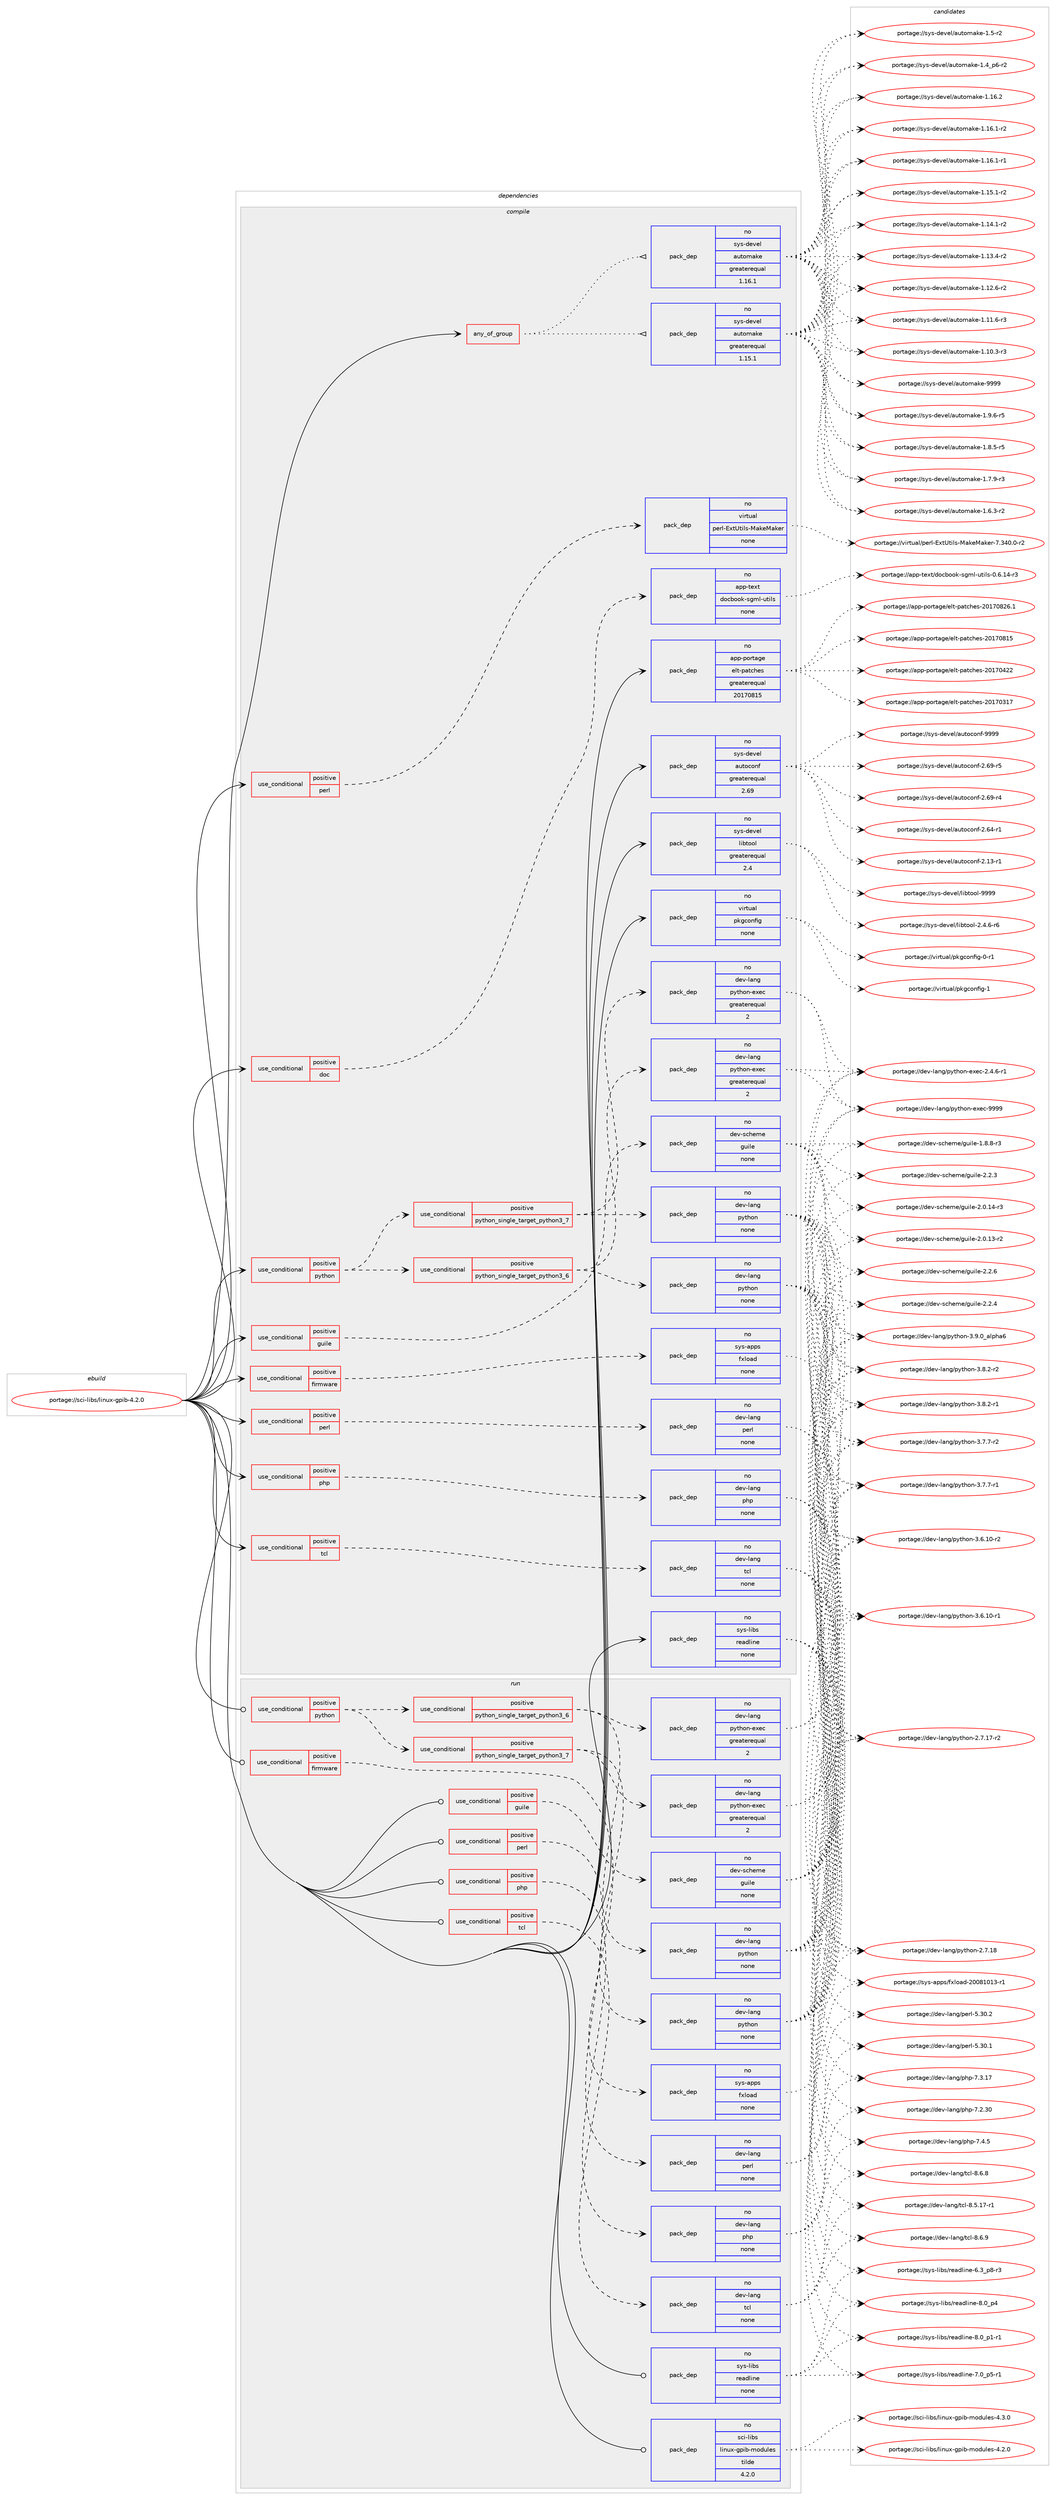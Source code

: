 digraph prolog {

# *************
# Graph options
# *************

newrank=true;
concentrate=true;
compound=true;
graph [rankdir=LR,fontname=Helvetica,fontsize=10,ranksep=1.5];#, ranksep=2.5, nodesep=0.2];
edge  [arrowhead=vee];
node  [fontname=Helvetica,fontsize=10];

# **********
# The ebuild
# **********

subgraph cluster_leftcol {
color=gray;
rank=same;
label=<<i>ebuild</i>>;
id [label="portage://sci-libs/linux-gpib-4.2.0", color=red, width=4, href="../sci-libs/linux-gpib-4.2.0.svg"];
}

# ****************
# The dependencies
# ****************

subgraph cluster_midcol {
color=gray;
label=<<i>dependencies</i>>;
subgraph cluster_compile {
fillcolor="#eeeeee";
style=filled;
label=<<i>compile</i>>;
subgraph any126 {
dependency10524 [label=<<TABLE BORDER="0" CELLBORDER="1" CELLSPACING="0" CELLPADDING="4"><TR><TD CELLPADDING="10">any_of_group</TD></TR></TABLE>>, shape=none, color=red];subgraph pack8364 {
dependency10525 [label=<<TABLE BORDER="0" CELLBORDER="1" CELLSPACING="0" CELLPADDING="4" WIDTH="220"><TR><TD ROWSPAN="6" CELLPADDING="30">pack_dep</TD></TR><TR><TD WIDTH="110">no</TD></TR><TR><TD>sys-devel</TD></TR><TR><TD>automake</TD></TR><TR><TD>greaterequal</TD></TR><TR><TD>1.16.1</TD></TR></TABLE>>, shape=none, color=blue];
}
dependency10524:e -> dependency10525:w [weight=20,style="dotted",arrowhead="oinv"];
subgraph pack8365 {
dependency10526 [label=<<TABLE BORDER="0" CELLBORDER="1" CELLSPACING="0" CELLPADDING="4" WIDTH="220"><TR><TD ROWSPAN="6" CELLPADDING="30">pack_dep</TD></TR><TR><TD WIDTH="110">no</TD></TR><TR><TD>sys-devel</TD></TR><TR><TD>automake</TD></TR><TR><TD>greaterequal</TD></TR><TR><TD>1.15.1</TD></TR></TABLE>>, shape=none, color=blue];
}
dependency10524:e -> dependency10526:w [weight=20,style="dotted",arrowhead="oinv"];
}
id:e -> dependency10524:w [weight=20,style="solid",arrowhead="vee"];
subgraph cond2017 {
dependency10527 [label=<<TABLE BORDER="0" CELLBORDER="1" CELLSPACING="0" CELLPADDING="4"><TR><TD ROWSPAN="3" CELLPADDING="10">use_conditional</TD></TR><TR><TD>positive</TD></TR><TR><TD>doc</TD></TR></TABLE>>, shape=none, color=red];
subgraph pack8366 {
dependency10528 [label=<<TABLE BORDER="0" CELLBORDER="1" CELLSPACING="0" CELLPADDING="4" WIDTH="220"><TR><TD ROWSPAN="6" CELLPADDING="30">pack_dep</TD></TR><TR><TD WIDTH="110">no</TD></TR><TR><TD>app-text</TD></TR><TR><TD>docbook-sgml-utils</TD></TR><TR><TD>none</TD></TR><TR><TD></TD></TR></TABLE>>, shape=none, color=blue];
}
dependency10527:e -> dependency10528:w [weight=20,style="dashed",arrowhead="vee"];
}
id:e -> dependency10527:w [weight=20,style="solid",arrowhead="vee"];
subgraph cond2018 {
dependency10529 [label=<<TABLE BORDER="0" CELLBORDER="1" CELLSPACING="0" CELLPADDING="4"><TR><TD ROWSPAN="3" CELLPADDING="10">use_conditional</TD></TR><TR><TD>positive</TD></TR><TR><TD>firmware</TD></TR></TABLE>>, shape=none, color=red];
subgraph pack8367 {
dependency10530 [label=<<TABLE BORDER="0" CELLBORDER="1" CELLSPACING="0" CELLPADDING="4" WIDTH="220"><TR><TD ROWSPAN="6" CELLPADDING="30">pack_dep</TD></TR><TR><TD WIDTH="110">no</TD></TR><TR><TD>sys-apps</TD></TR><TR><TD>fxload</TD></TR><TR><TD>none</TD></TR><TR><TD></TD></TR></TABLE>>, shape=none, color=blue];
}
dependency10529:e -> dependency10530:w [weight=20,style="dashed",arrowhead="vee"];
}
id:e -> dependency10529:w [weight=20,style="solid",arrowhead="vee"];
subgraph cond2019 {
dependency10531 [label=<<TABLE BORDER="0" CELLBORDER="1" CELLSPACING="0" CELLPADDING="4"><TR><TD ROWSPAN="3" CELLPADDING="10">use_conditional</TD></TR><TR><TD>positive</TD></TR><TR><TD>guile</TD></TR></TABLE>>, shape=none, color=red];
subgraph pack8368 {
dependency10532 [label=<<TABLE BORDER="0" CELLBORDER="1" CELLSPACING="0" CELLPADDING="4" WIDTH="220"><TR><TD ROWSPAN="6" CELLPADDING="30">pack_dep</TD></TR><TR><TD WIDTH="110">no</TD></TR><TR><TD>dev-scheme</TD></TR><TR><TD>guile</TD></TR><TR><TD>none</TD></TR><TR><TD></TD></TR></TABLE>>, shape=none, color=blue];
}
dependency10531:e -> dependency10532:w [weight=20,style="dashed",arrowhead="vee"];
}
id:e -> dependency10531:w [weight=20,style="solid",arrowhead="vee"];
subgraph cond2020 {
dependency10533 [label=<<TABLE BORDER="0" CELLBORDER="1" CELLSPACING="0" CELLPADDING="4"><TR><TD ROWSPAN="3" CELLPADDING="10">use_conditional</TD></TR><TR><TD>positive</TD></TR><TR><TD>perl</TD></TR></TABLE>>, shape=none, color=red];
subgraph pack8369 {
dependency10534 [label=<<TABLE BORDER="0" CELLBORDER="1" CELLSPACING="0" CELLPADDING="4" WIDTH="220"><TR><TD ROWSPAN="6" CELLPADDING="30">pack_dep</TD></TR><TR><TD WIDTH="110">no</TD></TR><TR><TD>dev-lang</TD></TR><TR><TD>perl</TD></TR><TR><TD>none</TD></TR><TR><TD></TD></TR></TABLE>>, shape=none, color=blue];
}
dependency10533:e -> dependency10534:w [weight=20,style="dashed",arrowhead="vee"];
}
id:e -> dependency10533:w [weight=20,style="solid",arrowhead="vee"];
subgraph cond2021 {
dependency10535 [label=<<TABLE BORDER="0" CELLBORDER="1" CELLSPACING="0" CELLPADDING="4"><TR><TD ROWSPAN="3" CELLPADDING="10">use_conditional</TD></TR><TR><TD>positive</TD></TR><TR><TD>perl</TD></TR></TABLE>>, shape=none, color=red];
subgraph pack8370 {
dependency10536 [label=<<TABLE BORDER="0" CELLBORDER="1" CELLSPACING="0" CELLPADDING="4" WIDTH="220"><TR><TD ROWSPAN="6" CELLPADDING="30">pack_dep</TD></TR><TR><TD WIDTH="110">no</TD></TR><TR><TD>virtual</TD></TR><TR><TD>perl-ExtUtils-MakeMaker</TD></TR><TR><TD>none</TD></TR><TR><TD></TD></TR></TABLE>>, shape=none, color=blue];
}
dependency10535:e -> dependency10536:w [weight=20,style="dashed",arrowhead="vee"];
}
id:e -> dependency10535:w [weight=20,style="solid",arrowhead="vee"];
subgraph cond2022 {
dependency10537 [label=<<TABLE BORDER="0" CELLBORDER="1" CELLSPACING="0" CELLPADDING="4"><TR><TD ROWSPAN="3" CELLPADDING="10">use_conditional</TD></TR><TR><TD>positive</TD></TR><TR><TD>php</TD></TR></TABLE>>, shape=none, color=red];
subgraph pack8371 {
dependency10538 [label=<<TABLE BORDER="0" CELLBORDER="1" CELLSPACING="0" CELLPADDING="4" WIDTH="220"><TR><TD ROWSPAN="6" CELLPADDING="30">pack_dep</TD></TR><TR><TD WIDTH="110">no</TD></TR><TR><TD>dev-lang</TD></TR><TR><TD>php</TD></TR><TR><TD>none</TD></TR><TR><TD></TD></TR></TABLE>>, shape=none, color=blue];
}
dependency10537:e -> dependency10538:w [weight=20,style="dashed",arrowhead="vee"];
}
id:e -> dependency10537:w [weight=20,style="solid",arrowhead="vee"];
subgraph cond2023 {
dependency10539 [label=<<TABLE BORDER="0" CELLBORDER="1" CELLSPACING="0" CELLPADDING="4"><TR><TD ROWSPAN="3" CELLPADDING="10">use_conditional</TD></TR><TR><TD>positive</TD></TR><TR><TD>python</TD></TR></TABLE>>, shape=none, color=red];
subgraph cond2024 {
dependency10540 [label=<<TABLE BORDER="0" CELLBORDER="1" CELLSPACING="0" CELLPADDING="4"><TR><TD ROWSPAN="3" CELLPADDING="10">use_conditional</TD></TR><TR><TD>positive</TD></TR><TR><TD>python_single_target_python3_6</TD></TR></TABLE>>, shape=none, color=red];
subgraph pack8372 {
dependency10541 [label=<<TABLE BORDER="0" CELLBORDER="1" CELLSPACING="0" CELLPADDING="4" WIDTH="220"><TR><TD ROWSPAN="6" CELLPADDING="30">pack_dep</TD></TR><TR><TD WIDTH="110">no</TD></TR><TR><TD>dev-lang</TD></TR><TR><TD>python</TD></TR><TR><TD>none</TD></TR><TR><TD></TD></TR></TABLE>>, shape=none, color=blue];
}
dependency10540:e -> dependency10541:w [weight=20,style="dashed",arrowhead="vee"];
subgraph pack8373 {
dependency10542 [label=<<TABLE BORDER="0" CELLBORDER="1" CELLSPACING="0" CELLPADDING="4" WIDTH="220"><TR><TD ROWSPAN="6" CELLPADDING="30">pack_dep</TD></TR><TR><TD WIDTH="110">no</TD></TR><TR><TD>dev-lang</TD></TR><TR><TD>python-exec</TD></TR><TR><TD>greaterequal</TD></TR><TR><TD>2</TD></TR></TABLE>>, shape=none, color=blue];
}
dependency10540:e -> dependency10542:w [weight=20,style="dashed",arrowhead="vee"];
}
dependency10539:e -> dependency10540:w [weight=20,style="dashed",arrowhead="vee"];
subgraph cond2025 {
dependency10543 [label=<<TABLE BORDER="0" CELLBORDER="1" CELLSPACING="0" CELLPADDING="4"><TR><TD ROWSPAN="3" CELLPADDING="10">use_conditional</TD></TR><TR><TD>positive</TD></TR><TR><TD>python_single_target_python3_7</TD></TR></TABLE>>, shape=none, color=red];
subgraph pack8374 {
dependency10544 [label=<<TABLE BORDER="0" CELLBORDER="1" CELLSPACING="0" CELLPADDING="4" WIDTH="220"><TR><TD ROWSPAN="6" CELLPADDING="30">pack_dep</TD></TR><TR><TD WIDTH="110">no</TD></TR><TR><TD>dev-lang</TD></TR><TR><TD>python</TD></TR><TR><TD>none</TD></TR><TR><TD></TD></TR></TABLE>>, shape=none, color=blue];
}
dependency10543:e -> dependency10544:w [weight=20,style="dashed",arrowhead="vee"];
subgraph pack8375 {
dependency10545 [label=<<TABLE BORDER="0" CELLBORDER="1" CELLSPACING="0" CELLPADDING="4" WIDTH="220"><TR><TD ROWSPAN="6" CELLPADDING="30">pack_dep</TD></TR><TR><TD WIDTH="110">no</TD></TR><TR><TD>dev-lang</TD></TR><TR><TD>python-exec</TD></TR><TR><TD>greaterequal</TD></TR><TR><TD>2</TD></TR></TABLE>>, shape=none, color=blue];
}
dependency10543:e -> dependency10545:w [weight=20,style="dashed",arrowhead="vee"];
}
dependency10539:e -> dependency10543:w [weight=20,style="dashed",arrowhead="vee"];
}
id:e -> dependency10539:w [weight=20,style="solid",arrowhead="vee"];
subgraph cond2026 {
dependency10546 [label=<<TABLE BORDER="0" CELLBORDER="1" CELLSPACING="0" CELLPADDING="4"><TR><TD ROWSPAN="3" CELLPADDING="10">use_conditional</TD></TR><TR><TD>positive</TD></TR><TR><TD>tcl</TD></TR></TABLE>>, shape=none, color=red];
subgraph pack8376 {
dependency10547 [label=<<TABLE BORDER="0" CELLBORDER="1" CELLSPACING="0" CELLPADDING="4" WIDTH="220"><TR><TD ROWSPAN="6" CELLPADDING="30">pack_dep</TD></TR><TR><TD WIDTH="110">no</TD></TR><TR><TD>dev-lang</TD></TR><TR><TD>tcl</TD></TR><TR><TD>none</TD></TR><TR><TD></TD></TR></TABLE>>, shape=none, color=blue];
}
dependency10546:e -> dependency10547:w [weight=20,style="dashed",arrowhead="vee"];
}
id:e -> dependency10546:w [weight=20,style="solid",arrowhead="vee"];
subgraph pack8377 {
dependency10548 [label=<<TABLE BORDER="0" CELLBORDER="1" CELLSPACING="0" CELLPADDING="4" WIDTH="220"><TR><TD ROWSPAN="6" CELLPADDING="30">pack_dep</TD></TR><TR><TD WIDTH="110">no</TD></TR><TR><TD>app-portage</TD></TR><TR><TD>elt-patches</TD></TR><TR><TD>greaterequal</TD></TR><TR><TD>20170815</TD></TR></TABLE>>, shape=none, color=blue];
}
id:e -> dependency10548:w [weight=20,style="solid",arrowhead="vee"];
subgraph pack8378 {
dependency10549 [label=<<TABLE BORDER="0" CELLBORDER="1" CELLSPACING="0" CELLPADDING="4" WIDTH="220"><TR><TD ROWSPAN="6" CELLPADDING="30">pack_dep</TD></TR><TR><TD WIDTH="110">no</TD></TR><TR><TD>sys-devel</TD></TR><TR><TD>autoconf</TD></TR><TR><TD>greaterequal</TD></TR><TR><TD>2.69</TD></TR></TABLE>>, shape=none, color=blue];
}
id:e -> dependency10549:w [weight=20,style="solid",arrowhead="vee"];
subgraph pack8379 {
dependency10550 [label=<<TABLE BORDER="0" CELLBORDER="1" CELLSPACING="0" CELLPADDING="4" WIDTH="220"><TR><TD ROWSPAN="6" CELLPADDING="30">pack_dep</TD></TR><TR><TD WIDTH="110">no</TD></TR><TR><TD>sys-devel</TD></TR><TR><TD>libtool</TD></TR><TR><TD>greaterequal</TD></TR><TR><TD>2.4</TD></TR></TABLE>>, shape=none, color=blue];
}
id:e -> dependency10550:w [weight=20,style="solid",arrowhead="vee"];
subgraph pack8380 {
dependency10551 [label=<<TABLE BORDER="0" CELLBORDER="1" CELLSPACING="0" CELLPADDING="4" WIDTH="220"><TR><TD ROWSPAN="6" CELLPADDING="30">pack_dep</TD></TR><TR><TD WIDTH="110">no</TD></TR><TR><TD>sys-libs</TD></TR><TR><TD>readline</TD></TR><TR><TD>none</TD></TR><TR><TD></TD></TR></TABLE>>, shape=none, color=blue];
}
id:e -> dependency10551:w [weight=20,style="solid",arrowhead="vee"];
subgraph pack8381 {
dependency10552 [label=<<TABLE BORDER="0" CELLBORDER="1" CELLSPACING="0" CELLPADDING="4" WIDTH="220"><TR><TD ROWSPAN="6" CELLPADDING="30">pack_dep</TD></TR><TR><TD WIDTH="110">no</TD></TR><TR><TD>virtual</TD></TR><TR><TD>pkgconfig</TD></TR><TR><TD>none</TD></TR><TR><TD></TD></TR></TABLE>>, shape=none, color=blue];
}
id:e -> dependency10552:w [weight=20,style="solid",arrowhead="vee"];
}
subgraph cluster_compileandrun {
fillcolor="#eeeeee";
style=filled;
label=<<i>compile and run</i>>;
}
subgraph cluster_run {
fillcolor="#eeeeee";
style=filled;
label=<<i>run</i>>;
subgraph cond2027 {
dependency10553 [label=<<TABLE BORDER="0" CELLBORDER="1" CELLSPACING="0" CELLPADDING="4"><TR><TD ROWSPAN="3" CELLPADDING="10">use_conditional</TD></TR><TR><TD>positive</TD></TR><TR><TD>firmware</TD></TR></TABLE>>, shape=none, color=red];
subgraph pack8382 {
dependency10554 [label=<<TABLE BORDER="0" CELLBORDER="1" CELLSPACING="0" CELLPADDING="4" WIDTH="220"><TR><TD ROWSPAN="6" CELLPADDING="30">pack_dep</TD></TR><TR><TD WIDTH="110">no</TD></TR><TR><TD>sys-apps</TD></TR><TR><TD>fxload</TD></TR><TR><TD>none</TD></TR><TR><TD></TD></TR></TABLE>>, shape=none, color=blue];
}
dependency10553:e -> dependency10554:w [weight=20,style="dashed",arrowhead="vee"];
}
id:e -> dependency10553:w [weight=20,style="solid",arrowhead="odot"];
subgraph cond2028 {
dependency10555 [label=<<TABLE BORDER="0" CELLBORDER="1" CELLSPACING="0" CELLPADDING="4"><TR><TD ROWSPAN="3" CELLPADDING="10">use_conditional</TD></TR><TR><TD>positive</TD></TR><TR><TD>guile</TD></TR></TABLE>>, shape=none, color=red];
subgraph pack8383 {
dependency10556 [label=<<TABLE BORDER="0" CELLBORDER="1" CELLSPACING="0" CELLPADDING="4" WIDTH="220"><TR><TD ROWSPAN="6" CELLPADDING="30">pack_dep</TD></TR><TR><TD WIDTH="110">no</TD></TR><TR><TD>dev-scheme</TD></TR><TR><TD>guile</TD></TR><TR><TD>none</TD></TR><TR><TD></TD></TR></TABLE>>, shape=none, color=blue];
}
dependency10555:e -> dependency10556:w [weight=20,style="dashed",arrowhead="vee"];
}
id:e -> dependency10555:w [weight=20,style="solid",arrowhead="odot"];
subgraph cond2029 {
dependency10557 [label=<<TABLE BORDER="0" CELLBORDER="1" CELLSPACING="0" CELLPADDING="4"><TR><TD ROWSPAN="3" CELLPADDING="10">use_conditional</TD></TR><TR><TD>positive</TD></TR><TR><TD>perl</TD></TR></TABLE>>, shape=none, color=red];
subgraph pack8384 {
dependency10558 [label=<<TABLE BORDER="0" CELLBORDER="1" CELLSPACING="0" CELLPADDING="4" WIDTH="220"><TR><TD ROWSPAN="6" CELLPADDING="30">pack_dep</TD></TR><TR><TD WIDTH="110">no</TD></TR><TR><TD>dev-lang</TD></TR><TR><TD>perl</TD></TR><TR><TD>none</TD></TR><TR><TD></TD></TR></TABLE>>, shape=none, color=blue];
}
dependency10557:e -> dependency10558:w [weight=20,style="dashed",arrowhead="vee"];
}
id:e -> dependency10557:w [weight=20,style="solid",arrowhead="odot"];
subgraph cond2030 {
dependency10559 [label=<<TABLE BORDER="0" CELLBORDER="1" CELLSPACING="0" CELLPADDING="4"><TR><TD ROWSPAN="3" CELLPADDING="10">use_conditional</TD></TR><TR><TD>positive</TD></TR><TR><TD>php</TD></TR></TABLE>>, shape=none, color=red];
subgraph pack8385 {
dependency10560 [label=<<TABLE BORDER="0" CELLBORDER="1" CELLSPACING="0" CELLPADDING="4" WIDTH="220"><TR><TD ROWSPAN="6" CELLPADDING="30">pack_dep</TD></TR><TR><TD WIDTH="110">no</TD></TR><TR><TD>dev-lang</TD></TR><TR><TD>php</TD></TR><TR><TD>none</TD></TR><TR><TD></TD></TR></TABLE>>, shape=none, color=blue];
}
dependency10559:e -> dependency10560:w [weight=20,style="dashed",arrowhead="vee"];
}
id:e -> dependency10559:w [weight=20,style="solid",arrowhead="odot"];
subgraph cond2031 {
dependency10561 [label=<<TABLE BORDER="0" CELLBORDER="1" CELLSPACING="0" CELLPADDING="4"><TR><TD ROWSPAN="3" CELLPADDING="10">use_conditional</TD></TR><TR><TD>positive</TD></TR><TR><TD>python</TD></TR></TABLE>>, shape=none, color=red];
subgraph cond2032 {
dependency10562 [label=<<TABLE BORDER="0" CELLBORDER="1" CELLSPACING="0" CELLPADDING="4"><TR><TD ROWSPAN="3" CELLPADDING="10">use_conditional</TD></TR><TR><TD>positive</TD></TR><TR><TD>python_single_target_python3_6</TD></TR></TABLE>>, shape=none, color=red];
subgraph pack8386 {
dependency10563 [label=<<TABLE BORDER="0" CELLBORDER="1" CELLSPACING="0" CELLPADDING="4" WIDTH="220"><TR><TD ROWSPAN="6" CELLPADDING="30">pack_dep</TD></TR><TR><TD WIDTH="110">no</TD></TR><TR><TD>dev-lang</TD></TR><TR><TD>python</TD></TR><TR><TD>none</TD></TR><TR><TD></TD></TR></TABLE>>, shape=none, color=blue];
}
dependency10562:e -> dependency10563:w [weight=20,style="dashed",arrowhead="vee"];
subgraph pack8387 {
dependency10564 [label=<<TABLE BORDER="0" CELLBORDER="1" CELLSPACING="0" CELLPADDING="4" WIDTH="220"><TR><TD ROWSPAN="6" CELLPADDING="30">pack_dep</TD></TR><TR><TD WIDTH="110">no</TD></TR><TR><TD>dev-lang</TD></TR><TR><TD>python-exec</TD></TR><TR><TD>greaterequal</TD></TR><TR><TD>2</TD></TR></TABLE>>, shape=none, color=blue];
}
dependency10562:e -> dependency10564:w [weight=20,style="dashed",arrowhead="vee"];
}
dependency10561:e -> dependency10562:w [weight=20,style="dashed",arrowhead="vee"];
subgraph cond2033 {
dependency10565 [label=<<TABLE BORDER="0" CELLBORDER="1" CELLSPACING="0" CELLPADDING="4"><TR><TD ROWSPAN="3" CELLPADDING="10">use_conditional</TD></TR><TR><TD>positive</TD></TR><TR><TD>python_single_target_python3_7</TD></TR></TABLE>>, shape=none, color=red];
subgraph pack8388 {
dependency10566 [label=<<TABLE BORDER="0" CELLBORDER="1" CELLSPACING="0" CELLPADDING="4" WIDTH="220"><TR><TD ROWSPAN="6" CELLPADDING="30">pack_dep</TD></TR><TR><TD WIDTH="110">no</TD></TR><TR><TD>dev-lang</TD></TR><TR><TD>python</TD></TR><TR><TD>none</TD></TR><TR><TD></TD></TR></TABLE>>, shape=none, color=blue];
}
dependency10565:e -> dependency10566:w [weight=20,style="dashed",arrowhead="vee"];
subgraph pack8389 {
dependency10567 [label=<<TABLE BORDER="0" CELLBORDER="1" CELLSPACING="0" CELLPADDING="4" WIDTH="220"><TR><TD ROWSPAN="6" CELLPADDING="30">pack_dep</TD></TR><TR><TD WIDTH="110">no</TD></TR><TR><TD>dev-lang</TD></TR><TR><TD>python-exec</TD></TR><TR><TD>greaterequal</TD></TR><TR><TD>2</TD></TR></TABLE>>, shape=none, color=blue];
}
dependency10565:e -> dependency10567:w [weight=20,style="dashed",arrowhead="vee"];
}
dependency10561:e -> dependency10565:w [weight=20,style="dashed",arrowhead="vee"];
}
id:e -> dependency10561:w [weight=20,style="solid",arrowhead="odot"];
subgraph cond2034 {
dependency10568 [label=<<TABLE BORDER="0" CELLBORDER="1" CELLSPACING="0" CELLPADDING="4"><TR><TD ROWSPAN="3" CELLPADDING="10">use_conditional</TD></TR><TR><TD>positive</TD></TR><TR><TD>tcl</TD></TR></TABLE>>, shape=none, color=red];
subgraph pack8390 {
dependency10569 [label=<<TABLE BORDER="0" CELLBORDER="1" CELLSPACING="0" CELLPADDING="4" WIDTH="220"><TR><TD ROWSPAN="6" CELLPADDING="30">pack_dep</TD></TR><TR><TD WIDTH="110">no</TD></TR><TR><TD>dev-lang</TD></TR><TR><TD>tcl</TD></TR><TR><TD>none</TD></TR><TR><TD></TD></TR></TABLE>>, shape=none, color=blue];
}
dependency10568:e -> dependency10569:w [weight=20,style="dashed",arrowhead="vee"];
}
id:e -> dependency10568:w [weight=20,style="solid",arrowhead="odot"];
subgraph pack8391 {
dependency10570 [label=<<TABLE BORDER="0" CELLBORDER="1" CELLSPACING="0" CELLPADDING="4" WIDTH="220"><TR><TD ROWSPAN="6" CELLPADDING="30">pack_dep</TD></TR><TR><TD WIDTH="110">no</TD></TR><TR><TD>sci-libs</TD></TR><TR><TD>linux-gpib-modules</TD></TR><TR><TD>tilde</TD></TR><TR><TD>4.2.0</TD></TR></TABLE>>, shape=none, color=blue];
}
id:e -> dependency10570:w [weight=20,style="solid",arrowhead="odot"];
subgraph pack8392 {
dependency10571 [label=<<TABLE BORDER="0" CELLBORDER="1" CELLSPACING="0" CELLPADDING="4" WIDTH="220"><TR><TD ROWSPAN="6" CELLPADDING="30">pack_dep</TD></TR><TR><TD WIDTH="110">no</TD></TR><TR><TD>sys-libs</TD></TR><TR><TD>readline</TD></TR><TR><TD>none</TD></TR><TR><TD></TD></TR></TABLE>>, shape=none, color=blue];
}
id:e -> dependency10571:w [weight=20,style="solid",arrowhead="odot"];
}
}

# **************
# The candidates
# **************

subgraph cluster_choices {
rank=same;
color=gray;
label=<<i>candidates</i>>;

subgraph choice8364 {
color=black;
nodesep=1;
choice115121115451001011181011084797117116111109971071014557575757 [label="portage://sys-devel/automake-9999", color=red, width=4,href="../sys-devel/automake-9999.svg"];
choice115121115451001011181011084797117116111109971071014549465746544511453 [label="portage://sys-devel/automake-1.9.6-r5", color=red, width=4,href="../sys-devel/automake-1.9.6-r5.svg"];
choice115121115451001011181011084797117116111109971071014549465646534511453 [label="portage://sys-devel/automake-1.8.5-r5", color=red, width=4,href="../sys-devel/automake-1.8.5-r5.svg"];
choice115121115451001011181011084797117116111109971071014549465546574511451 [label="portage://sys-devel/automake-1.7.9-r3", color=red, width=4,href="../sys-devel/automake-1.7.9-r3.svg"];
choice115121115451001011181011084797117116111109971071014549465446514511450 [label="portage://sys-devel/automake-1.6.3-r2", color=red, width=4,href="../sys-devel/automake-1.6.3-r2.svg"];
choice11512111545100101118101108479711711611110997107101454946534511450 [label="portage://sys-devel/automake-1.5-r2", color=red, width=4,href="../sys-devel/automake-1.5-r2.svg"];
choice115121115451001011181011084797117116111109971071014549465295112544511450 [label="portage://sys-devel/automake-1.4_p6-r2", color=red, width=4,href="../sys-devel/automake-1.4_p6-r2.svg"];
choice1151211154510010111810110847971171161111099710710145494649544650 [label="portage://sys-devel/automake-1.16.2", color=red, width=4,href="../sys-devel/automake-1.16.2.svg"];
choice11512111545100101118101108479711711611110997107101454946495446494511450 [label="portage://sys-devel/automake-1.16.1-r2", color=red, width=4,href="../sys-devel/automake-1.16.1-r2.svg"];
choice11512111545100101118101108479711711611110997107101454946495446494511449 [label="portage://sys-devel/automake-1.16.1-r1", color=red, width=4,href="../sys-devel/automake-1.16.1-r1.svg"];
choice11512111545100101118101108479711711611110997107101454946495346494511450 [label="portage://sys-devel/automake-1.15.1-r2", color=red, width=4,href="../sys-devel/automake-1.15.1-r2.svg"];
choice11512111545100101118101108479711711611110997107101454946495246494511450 [label="portage://sys-devel/automake-1.14.1-r2", color=red, width=4,href="../sys-devel/automake-1.14.1-r2.svg"];
choice11512111545100101118101108479711711611110997107101454946495146524511450 [label="portage://sys-devel/automake-1.13.4-r2", color=red, width=4,href="../sys-devel/automake-1.13.4-r2.svg"];
choice11512111545100101118101108479711711611110997107101454946495046544511450 [label="portage://sys-devel/automake-1.12.6-r2", color=red, width=4,href="../sys-devel/automake-1.12.6-r2.svg"];
choice11512111545100101118101108479711711611110997107101454946494946544511451 [label="portage://sys-devel/automake-1.11.6-r3", color=red, width=4,href="../sys-devel/automake-1.11.6-r3.svg"];
choice11512111545100101118101108479711711611110997107101454946494846514511451 [label="portage://sys-devel/automake-1.10.3-r3", color=red, width=4,href="../sys-devel/automake-1.10.3-r3.svg"];
dependency10525:e -> choice115121115451001011181011084797117116111109971071014557575757:w [style=dotted,weight="100"];
dependency10525:e -> choice115121115451001011181011084797117116111109971071014549465746544511453:w [style=dotted,weight="100"];
dependency10525:e -> choice115121115451001011181011084797117116111109971071014549465646534511453:w [style=dotted,weight="100"];
dependency10525:e -> choice115121115451001011181011084797117116111109971071014549465546574511451:w [style=dotted,weight="100"];
dependency10525:e -> choice115121115451001011181011084797117116111109971071014549465446514511450:w [style=dotted,weight="100"];
dependency10525:e -> choice11512111545100101118101108479711711611110997107101454946534511450:w [style=dotted,weight="100"];
dependency10525:e -> choice115121115451001011181011084797117116111109971071014549465295112544511450:w [style=dotted,weight="100"];
dependency10525:e -> choice1151211154510010111810110847971171161111099710710145494649544650:w [style=dotted,weight="100"];
dependency10525:e -> choice11512111545100101118101108479711711611110997107101454946495446494511450:w [style=dotted,weight="100"];
dependency10525:e -> choice11512111545100101118101108479711711611110997107101454946495446494511449:w [style=dotted,weight="100"];
dependency10525:e -> choice11512111545100101118101108479711711611110997107101454946495346494511450:w [style=dotted,weight="100"];
dependency10525:e -> choice11512111545100101118101108479711711611110997107101454946495246494511450:w [style=dotted,weight="100"];
dependency10525:e -> choice11512111545100101118101108479711711611110997107101454946495146524511450:w [style=dotted,weight="100"];
dependency10525:e -> choice11512111545100101118101108479711711611110997107101454946495046544511450:w [style=dotted,weight="100"];
dependency10525:e -> choice11512111545100101118101108479711711611110997107101454946494946544511451:w [style=dotted,weight="100"];
dependency10525:e -> choice11512111545100101118101108479711711611110997107101454946494846514511451:w [style=dotted,weight="100"];
}
subgraph choice8365 {
color=black;
nodesep=1;
choice115121115451001011181011084797117116111109971071014557575757 [label="portage://sys-devel/automake-9999", color=red, width=4,href="../sys-devel/automake-9999.svg"];
choice115121115451001011181011084797117116111109971071014549465746544511453 [label="portage://sys-devel/automake-1.9.6-r5", color=red, width=4,href="../sys-devel/automake-1.9.6-r5.svg"];
choice115121115451001011181011084797117116111109971071014549465646534511453 [label="portage://sys-devel/automake-1.8.5-r5", color=red, width=4,href="../sys-devel/automake-1.8.5-r5.svg"];
choice115121115451001011181011084797117116111109971071014549465546574511451 [label="portage://sys-devel/automake-1.7.9-r3", color=red, width=4,href="../sys-devel/automake-1.7.9-r3.svg"];
choice115121115451001011181011084797117116111109971071014549465446514511450 [label="portage://sys-devel/automake-1.6.3-r2", color=red, width=4,href="../sys-devel/automake-1.6.3-r2.svg"];
choice11512111545100101118101108479711711611110997107101454946534511450 [label="portage://sys-devel/automake-1.5-r2", color=red, width=4,href="../sys-devel/automake-1.5-r2.svg"];
choice115121115451001011181011084797117116111109971071014549465295112544511450 [label="portage://sys-devel/automake-1.4_p6-r2", color=red, width=4,href="../sys-devel/automake-1.4_p6-r2.svg"];
choice1151211154510010111810110847971171161111099710710145494649544650 [label="portage://sys-devel/automake-1.16.2", color=red, width=4,href="../sys-devel/automake-1.16.2.svg"];
choice11512111545100101118101108479711711611110997107101454946495446494511450 [label="portage://sys-devel/automake-1.16.1-r2", color=red, width=4,href="../sys-devel/automake-1.16.1-r2.svg"];
choice11512111545100101118101108479711711611110997107101454946495446494511449 [label="portage://sys-devel/automake-1.16.1-r1", color=red, width=4,href="../sys-devel/automake-1.16.1-r1.svg"];
choice11512111545100101118101108479711711611110997107101454946495346494511450 [label="portage://sys-devel/automake-1.15.1-r2", color=red, width=4,href="../sys-devel/automake-1.15.1-r2.svg"];
choice11512111545100101118101108479711711611110997107101454946495246494511450 [label="portage://sys-devel/automake-1.14.1-r2", color=red, width=4,href="../sys-devel/automake-1.14.1-r2.svg"];
choice11512111545100101118101108479711711611110997107101454946495146524511450 [label="portage://sys-devel/automake-1.13.4-r2", color=red, width=4,href="../sys-devel/automake-1.13.4-r2.svg"];
choice11512111545100101118101108479711711611110997107101454946495046544511450 [label="portage://sys-devel/automake-1.12.6-r2", color=red, width=4,href="../sys-devel/automake-1.12.6-r2.svg"];
choice11512111545100101118101108479711711611110997107101454946494946544511451 [label="portage://sys-devel/automake-1.11.6-r3", color=red, width=4,href="../sys-devel/automake-1.11.6-r3.svg"];
choice11512111545100101118101108479711711611110997107101454946494846514511451 [label="portage://sys-devel/automake-1.10.3-r3", color=red, width=4,href="../sys-devel/automake-1.10.3-r3.svg"];
dependency10526:e -> choice115121115451001011181011084797117116111109971071014557575757:w [style=dotted,weight="100"];
dependency10526:e -> choice115121115451001011181011084797117116111109971071014549465746544511453:w [style=dotted,weight="100"];
dependency10526:e -> choice115121115451001011181011084797117116111109971071014549465646534511453:w [style=dotted,weight="100"];
dependency10526:e -> choice115121115451001011181011084797117116111109971071014549465546574511451:w [style=dotted,weight="100"];
dependency10526:e -> choice115121115451001011181011084797117116111109971071014549465446514511450:w [style=dotted,weight="100"];
dependency10526:e -> choice11512111545100101118101108479711711611110997107101454946534511450:w [style=dotted,weight="100"];
dependency10526:e -> choice115121115451001011181011084797117116111109971071014549465295112544511450:w [style=dotted,weight="100"];
dependency10526:e -> choice1151211154510010111810110847971171161111099710710145494649544650:w [style=dotted,weight="100"];
dependency10526:e -> choice11512111545100101118101108479711711611110997107101454946495446494511450:w [style=dotted,weight="100"];
dependency10526:e -> choice11512111545100101118101108479711711611110997107101454946495446494511449:w [style=dotted,weight="100"];
dependency10526:e -> choice11512111545100101118101108479711711611110997107101454946495346494511450:w [style=dotted,weight="100"];
dependency10526:e -> choice11512111545100101118101108479711711611110997107101454946495246494511450:w [style=dotted,weight="100"];
dependency10526:e -> choice11512111545100101118101108479711711611110997107101454946495146524511450:w [style=dotted,weight="100"];
dependency10526:e -> choice11512111545100101118101108479711711611110997107101454946495046544511450:w [style=dotted,weight="100"];
dependency10526:e -> choice11512111545100101118101108479711711611110997107101454946494946544511451:w [style=dotted,weight="100"];
dependency10526:e -> choice11512111545100101118101108479711711611110997107101454946494846514511451:w [style=dotted,weight="100"];
}
subgraph choice8366 {
color=black;
nodesep=1;
choice97112112451161011201164710011199981111111074511510310910845117116105108115454846544649524511451 [label="portage://app-text/docbook-sgml-utils-0.6.14-r3", color=red, width=4,href="../app-text/docbook-sgml-utils-0.6.14-r3.svg"];
dependency10528:e -> choice97112112451161011201164710011199981111111074511510310910845117116105108115454846544649524511451:w [style=dotted,weight="100"];
}
subgraph choice8367 {
color=black;
nodesep=1;
choice115121115459711211211547102120108111971004550484856494849514511449 [label="portage://sys-apps/fxload-20081013-r1", color=red, width=4,href="../sys-apps/fxload-20081013-r1.svg"];
dependency10530:e -> choice115121115459711211211547102120108111971004550484856494849514511449:w [style=dotted,weight="100"];
}
subgraph choice8368 {
color=black;
nodesep=1;
choice100101118451159910410110910147103117105108101455046504654 [label="portage://dev-scheme/guile-2.2.6", color=red, width=4,href="../dev-scheme/guile-2.2.6.svg"];
choice100101118451159910410110910147103117105108101455046504652 [label="portage://dev-scheme/guile-2.2.4", color=red, width=4,href="../dev-scheme/guile-2.2.4.svg"];
choice100101118451159910410110910147103117105108101455046504651 [label="portage://dev-scheme/guile-2.2.3", color=red, width=4,href="../dev-scheme/guile-2.2.3.svg"];
choice100101118451159910410110910147103117105108101455046484649524511451 [label="portage://dev-scheme/guile-2.0.14-r3", color=red, width=4,href="../dev-scheme/guile-2.0.14-r3.svg"];
choice100101118451159910410110910147103117105108101455046484649514511450 [label="portage://dev-scheme/guile-2.0.13-r2", color=red, width=4,href="../dev-scheme/guile-2.0.13-r2.svg"];
choice1001011184511599104101109101471031171051081014549465646564511451 [label="portage://dev-scheme/guile-1.8.8-r3", color=red, width=4,href="../dev-scheme/guile-1.8.8-r3.svg"];
dependency10532:e -> choice100101118451159910410110910147103117105108101455046504654:w [style=dotted,weight="100"];
dependency10532:e -> choice100101118451159910410110910147103117105108101455046504652:w [style=dotted,weight="100"];
dependency10532:e -> choice100101118451159910410110910147103117105108101455046504651:w [style=dotted,weight="100"];
dependency10532:e -> choice100101118451159910410110910147103117105108101455046484649524511451:w [style=dotted,weight="100"];
dependency10532:e -> choice100101118451159910410110910147103117105108101455046484649514511450:w [style=dotted,weight="100"];
dependency10532:e -> choice1001011184511599104101109101471031171051081014549465646564511451:w [style=dotted,weight="100"];
}
subgraph choice8369 {
color=black;
nodesep=1;
choice10010111845108971101034711210111410845534651484650 [label="portage://dev-lang/perl-5.30.2", color=red, width=4,href="../dev-lang/perl-5.30.2.svg"];
choice10010111845108971101034711210111410845534651484649 [label="portage://dev-lang/perl-5.30.1", color=red, width=4,href="../dev-lang/perl-5.30.1.svg"];
dependency10534:e -> choice10010111845108971101034711210111410845534651484650:w [style=dotted,weight="100"];
dependency10534:e -> choice10010111845108971101034711210111410845534651484649:w [style=dotted,weight="100"];
}
subgraph choice8370 {
color=black;
nodesep=1;
choice1181051141161179710847112101114108456912011685116105108115457797107101779710710111445554651524846484511450 [label="portage://virtual/perl-ExtUtils-MakeMaker-7.340.0-r2", color=red, width=4,href="../virtual/perl-ExtUtils-MakeMaker-7.340.0-r2.svg"];
dependency10536:e -> choice1181051141161179710847112101114108456912011685116105108115457797107101779710710111445554651524846484511450:w [style=dotted,weight="100"];
}
subgraph choice8371 {
color=black;
nodesep=1;
choice100101118451089711010347112104112455546524653 [label="portage://dev-lang/php-7.4.5", color=red, width=4,href="../dev-lang/php-7.4.5.svg"];
choice10010111845108971101034711210411245554651464955 [label="portage://dev-lang/php-7.3.17", color=red, width=4,href="../dev-lang/php-7.3.17.svg"];
choice10010111845108971101034711210411245554650465148 [label="portage://dev-lang/php-7.2.30", color=red, width=4,href="../dev-lang/php-7.2.30.svg"];
dependency10538:e -> choice100101118451089711010347112104112455546524653:w [style=dotted,weight="100"];
dependency10538:e -> choice10010111845108971101034711210411245554651464955:w [style=dotted,weight="100"];
dependency10538:e -> choice10010111845108971101034711210411245554650465148:w [style=dotted,weight="100"];
}
subgraph choice8372 {
color=black;
nodesep=1;
choice10010111845108971101034711212111610411111045514657464895971081121049754 [label="portage://dev-lang/python-3.9.0_alpha6", color=red, width=4,href="../dev-lang/python-3.9.0_alpha6.svg"];
choice1001011184510897110103471121211161041111104551465646504511450 [label="portage://dev-lang/python-3.8.2-r2", color=red, width=4,href="../dev-lang/python-3.8.2-r2.svg"];
choice1001011184510897110103471121211161041111104551465646504511449 [label="portage://dev-lang/python-3.8.2-r1", color=red, width=4,href="../dev-lang/python-3.8.2-r1.svg"];
choice1001011184510897110103471121211161041111104551465546554511450 [label="portage://dev-lang/python-3.7.7-r2", color=red, width=4,href="../dev-lang/python-3.7.7-r2.svg"];
choice1001011184510897110103471121211161041111104551465546554511449 [label="portage://dev-lang/python-3.7.7-r1", color=red, width=4,href="../dev-lang/python-3.7.7-r1.svg"];
choice100101118451089711010347112121116104111110455146544649484511450 [label="portage://dev-lang/python-3.6.10-r2", color=red, width=4,href="../dev-lang/python-3.6.10-r2.svg"];
choice100101118451089711010347112121116104111110455146544649484511449 [label="portage://dev-lang/python-3.6.10-r1", color=red, width=4,href="../dev-lang/python-3.6.10-r1.svg"];
choice10010111845108971101034711212111610411111045504655464956 [label="portage://dev-lang/python-2.7.18", color=red, width=4,href="../dev-lang/python-2.7.18.svg"];
choice100101118451089711010347112121116104111110455046554649554511450 [label="portage://dev-lang/python-2.7.17-r2", color=red, width=4,href="../dev-lang/python-2.7.17-r2.svg"];
dependency10541:e -> choice10010111845108971101034711212111610411111045514657464895971081121049754:w [style=dotted,weight="100"];
dependency10541:e -> choice1001011184510897110103471121211161041111104551465646504511450:w [style=dotted,weight="100"];
dependency10541:e -> choice1001011184510897110103471121211161041111104551465646504511449:w [style=dotted,weight="100"];
dependency10541:e -> choice1001011184510897110103471121211161041111104551465546554511450:w [style=dotted,weight="100"];
dependency10541:e -> choice1001011184510897110103471121211161041111104551465546554511449:w [style=dotted,weight="100"];
dependency10541:e -> choice100101118451089711010347112121116104111110455146544649484511450:w [style=dotted,weight="100"];
dependency10541:e -> choice100101118451089711010347112121116104111110455146544649484511449:w [style=dotted,weight="100"];
dependency10541:e -> choice10010111845108971101034711212111610411111045504655464956:w [style=dotted,weight="100"];
dependency10541:e -> choice100101118451089711010347112121116104111110455046554649554511450:w [style=dotted,weight="100"];
}
subgraph choice8373 {
color=black;
nodesep=1;
choice10010111845108971101034711212111610411111045101120101994557575757 [label="portage://dev-lang/python-exec-9999", color=red, width=4,href="../dev-lang/python-exec-9999.svg"];
choice10010111845108971101034711212111610411111045101120101994550465246544511449 [label="portage://dev-lang/python-exec-2.4.6-r1", color=red, width=4,href="../dev-lang/python-exec-2.4.6-r1.svg"];
dependency10542:e -> choice10010111845108971101034711212111610411111045101120101994557575757:w [style=dotted,weight="100"];
dependency10542:e -> choice10010111845108971101034711212111610411111045101120101994550465246544511449:w [style=dotted,weight="100"];
}
subgraph choice8374 {
color=black;
nodesep=1;
choice10010111845108971101034711212111610411111045514657464895971081121049754 [label="portage://dev-lang/python-3.9.0_alpha6", color=red, width=4,href="../dev-lang/python-3.9.0_alpha6.svg"];
choice1001011184510897110103471121211161041111104551465646504511450 [label="portage://dev-lang/python-3.8.2-r2", color=red, width=4,href="../dev-lang/python-3.8.2-r2.svg"];
choice1001011184510897110103471121211161041111104551465646504511449 [label="portage://dev-lang/python-3.8.2-r1", color=red, width=4,href="../dev-lang/python-3.8.2-r1.svg"];
choice1001011184510897110103471121211161041111104551465546554511450 [label="portage://dev-lang/python-3.7.7-r2", color=red, width=4,href="../dev-lang/python-3.7.7-r2.svg"];
choice1001011184510897110103471121211161041111104551465546554511449 [label="portage://dev-lang/python-3.7.7-r1", color=red, width=4,href="../dev-lang/python-3.7.7-r1.svg"];
choice100101118451089711010347112121116104111110455146544649484511450 [label="portage://dev-lang/python-3.6.10-r2", color=red, width=4,href="../dev-lang/python-3.6.10-r2.svg"];
choice100101118451089711010347112121116104111110455146544649484511449 [label="portage://dev-lang/python-3.6.10-r1", color=red, width=4,href="../dev-lang/python-3.6.10-r1.svg"];
choice10010111845108971101034711212111610411111045504655464956 [label="portage://dev-lang/python-2.7.18", color=red, width=4,href="../dev-lang/python-2.7.18.svg"];
choice100101118451089711010347112121116104111110455046554649554511450 [label="portage://dev-lang/python-2.7.17-r2", color=red, width=4,href="../dev-lang/python-2.7.17-r2.svg"];
dependency10544:e -> choice10010111845108971101034711212111610411111045514657464895971081121049754:w [style=dotted,weight="100"];
dependency10544:e -> choice1001011184510897110103471121211161041111104551465646504511450:w [style=dotted,weight="100"];
dependency10544:e -> choice1001011184510897110103471121211161041111104551465646504511449:w [style=dotted,weight="100"];
dependency10544:e -> choice1001011184510897110103471121211161041111104551465546554511450:w [style=dotted,weight="100"];
dependency10544:e -> choice1001011184510897110103471121211161041111104551465546554511449:w [style=dotted,weight="100"];
dependency10544:e -> choice100101118451089711010347112121116104111110455146544649484511450:w [style=dotted,weight="100"];
dependency10544:e -> choice100101118451089711010347112121116104111110455146544649484511449:w [style=dotted,weight="100"];
dependency10544:e -> choice10010111845108971101034711212111610411111045504655464956:w [style=dotted,weight="100"];
dependency10544:e -> choice100101118451089711010347112121116104111110455046554649554511450:w [style=dotted,weight="100"];
}
subgraph choice8375 {
color=black;
nodesep=1;
choice10010111845108971101034711212111610411111045101120101994557575757 [label="portage://dev-lang/python-exec-9999", color=red, width=4,href="../dev-lang/python-exec-9999.svg"];
choice10010111845108971101034711212111610411111045101120101994550465246544511449 [label="portage://dev-lang/python-exec-2.4.6-r1", color=red, width=4,href="../dev-lang/python-exec-2.4.6-r1.svg"];
dependency10545:e -> choice10010111845108971101034711212111610411111045101120101994557575757:w [style=dotted,weight="100"];
dependency10545:e -> choice10010111845108971101034711212111610411111045101120101994550465246544511449:w [style=dotted,weight="100"];
}
subgraph choice8376 {
color=black;
nodesep=1;
choice10010111845108971101034711699108455646544657 [label="portage://dev-lang/tcl-8.6.9", color=red, width=4,href="../dev-lang/tcl-8.6.9.svg"];
choice10010111845108971101034711699108455646544656 [label="portage://dev-lang/tcl-8.6.8", color=red, width=4,href="../dev-lang/tcl-8.6.8.svg"];
choice10010111845108971101034711699108455646534649554511449 [label="portage://dev-lang/tcl-8.5.17-r1", color=red, width=4,href="../dev-lang/tcl-8.5.17-r1.svg"];
dependency10547:e -> choice10010111845108971101034711699108455646544657:w [style=dotted,weight="100"];
dependency10547:e -> choice10010111845108971101034711699108455646544656:w [style=dotted,weight="100"];
dependency10547:e -> choice10010111845108971101034711699108455646534649554511449:w [style=dotted,weight="100"];
}
subgraph choice8377 {
color=black;
nodesep=1;
choice971121124511211111411697103101471011081164511297116991041011154550484955485650544649 [label="portage://app-portage/elt-patches-20170826.1", color=red, width=4,href="../app-portage/elt-patches-20170826.1.svg"];
choice97112112451121111141169710310147101108116451129711699104101115455048495548564953 [label="portage://app-portage/elt-patches-20170815", color=red, width=4,href="../app-portage/elt-patches-20170815.svg"];
choice97112112451121111141169710310147101108116451129711699104101115455048495548525050 [label="portage://app-portage/elt-patches-20170422", color=red, width=4,href="../app-portage/elt-patches-20170422.svg"];
choice97112112451121111141169710310147101108116451129711699104101115455048495548514955 [label="portage://app-portage/elt-patches-20170317", color=red, width=4,href="../app-portage/elt-patches-20170317.svg"];
dependency10548:e -> choice971121124511211111411697103101471011081164511297116991041011154550484955485650544649:w [style=dotted,weight="100"];
dependency10548:e -> choice97112112451121111141169710310147101108116451129711699104101115455048495548564953:w [style=dotted,weight="100"];
dependency10548:e -> choice97112112451121111141169710310147101108116451129711699104101115455048495548525050:w [style=dotted,weight="100"];
dependency10548:e -> choice97112112451121111141169710310147101108116451129711699104101115455048495548514955:w [style=dotted,weight="100"];
}
subgraph choice8378 {
color=black;
nodesep=1;
choice115121115451001011181011084797117116111991111101024557575757 [label="portage://sys-devel/autoconf-9999", color=red, width=4,href="../sys-devel/autoconf-9999.svg"];
choice1151211154510010111810110847971171161119911111010245504654574511453 [label="portage://sys-devel/autoconf-2.69-r5", color=red, width=4,href="../sys-devel/autoconf-2.69-r5.svg"];
choice1151211154510010111810110847971171161119911111010245504654574511452 [label="portage://sys-devel/autoconf-2.69-r4", color=red, width=4,href="../sys-devel/autoconf-2.69-r4.svg"];
choice1151211154510010111810110847971171161119911111010245504654524511449 [label="portage://sys-devel/autoconf-2.64-r1", color=red, width=4,href="../sys-devel/autoconf-2.64-r1.svg"];
choice1151211154510010111810110847971171161119911111010245504649514511449 [label="portage://sys-devel/autoconf-2.13-r1", color=red, width=4,href="../sys-devel/autoconf-2.13-r1.svg"];
dependency10549:e -> choice115121115451001011181011084797117116111991111101024557575757:w [style=dotted,weight="100"];
dependency10549:e -> choice1151211154510010111810110847971171161119911111010245504654574511453:w [style=dotted,weight="100"];
dependency10549:e -> choice1151211154510010111810110847971171161119911111010245504654574511452:w [style=dotted,weight="100"];
dependency10549:e -> choice1151211154510010111810110847971171161119911111010245504654524511449:w [style=dotted,weight="100"];
dependency10549:e -> choice1151211154510010111810110847971171161119911111010245504649514511449:w [style=dotted,weight="100"];
}
subgraph choice8379 {
color=black;
nodesep=1;
choice1151211154510010111810110847108105981161111111084557575757 [label="portage://sys-devel/libtool-9999", color=red, width=4,href="../sys-devel/libtool-9999.svg"];
choice1151211154510010111810110847108105981161111111084550465246544511454 [label="portage://sys-devel/libtool-2.4.6-r6", color=red, width=4,href="../sys-devel/libtool-2.4.6-r6.svg"];
dependency10550:e -> choice1151211154510010111810110847108105981161111111084557575757:w [style=dotted,weight="100"];
dependency10550:e -> choice1151211154510010111810110847108105981161111111084550465246544511454:w [style=dotted,weight="100"];
}
subgraph choice8380 {
color=black;
nodesep=1;
choice11512111545108105981154711410197100108105110101455646489511252 [label="portage://sys-libs/readline-8.0_p4", color=red, width=4,href="../sys-libs/readline-8.0_p4.svg"];
choice115121115451081059811547114101971001081051101014556464895112494511449 [label="portage://sys-libs/readline-8.0_p1-r1", color=red, width=4,href="../sys-libs/readline-8.0_p1-r1.svg"];
choice115121115451081059811547114101971001081051101014555464895112534511449 [label="portage://sys-libs/readline-7.0_p5-r1", color=red, width=4,href="../sys-libs/readline-7.0_p5-r1.svg"];
choice115121115451081059811547114101971001081051101014554465195112564511451 [label="portage://sys-libs/readline-6.3_p8-r3", color=red, width=4,href="../sys-libs/readline-6.3_p8-r3.svg"];
dependency10551:e -> choice11512111545108105981154711410197100108105110101455646489511252:w [style=dotted,weight="100"];
dependency10551:e -> choice115121115451081059811547114101971001081051101014556464895112494511449:w [style=dotted,weight="100"];
dependency10551:e -> choice115121115451081059811547114101971001081051101014555464895112534511449:w [style=dotted,weight="100"];
dependency10551:e -> choice115121115451081059811547114101971001081051101014554465195112564511451:w [style=dotted,weight="100"];
}
subgraph choice8381 {
color=black;
nodesep=1;
choice1181051141161179710847112107103991111101021051034549 [label="portage://virtual/pkgconfig-1", color=red, width=4,href="../virtual/pkgconfig-1.svg"];
choice11810511411611797108471121071039911111010210510345484511449 [label="portage://virtual/pkgconfig-0-r1", color=red, width=4,href="../virtual/pkgconfig-0-r1.svg"];
dependency10552:e -> choice1181051141161179710847112107103991111101021051034549:w [style=dotted,weight="100"];
dependency10552:e -> choice11810511411611797108471121071039911111010210510345484511449:w [style=dotted,weight="100"];
}
subgraph choice8382 {
color=black;
nodesep=1;
choice115121115459711211211547102120108111971004550484856494849514511449 [label="portage://sys-apps/fxload-20081013-r1", color=red, width=4,href="../sys-apps/fxload-20081013-r1.svg"];
dependency10554:e -> choice115121115459711211211547102120108111971004550484856494849514511449:w [style=dotted,weight="100"];
}
subgraph choice8383 {
color=black;
nodesep=1;
choice100101118451159910410110910147103117105108101455046504654 [label="portage://dev-scheme/guile-2.2.6", color=red, width=4,href="../dev-scheme/guile-2.2.6.svg"];
choice100101118451159910410110910147103117105108101455046504652 [label="portage://dev-scheme/guile-2.2.4", color=red, width=4,href="../dev-scheme/guile-2.2.4.svg"];
choice100101118451159910410110910147103117105108101455046504651 [label="portage://dev-scheme/guile-2.2.3", color=red, width=4,href="../dev-scheme/guile-2.2.3.svg"];
choice100101118451159910410110910147103117105108101455046484649524511451 [label="portage://dev-scheme/guile-2.0.14-r3", color=red, width=4,href="../dev-scheme/guile-2.0.14-r3.svg"];
choice100101118451159910410110910147103117105108101455046484649514511450 [label="portage://dev-scheme/guile-2.0.13-r2", color=red, width=4,href="../dev-scheme/guile-2.0.13-r2.svg"];
choice1001011184511599104101109101471031171051081014549465646564511451 [label="portage://dev-scheme/guile-1.8.8-r3", color=red, width=4,href="../dev-scheme/guile-1.8.8-r3.svg"];
dependency10556:e -> choice100101118451159910410110910147103117105108101455046504654:w [style=dotted,weight="100"];
dependency10556:e -> choice100101118451159910410110910147103117105108101455046504652:w [style=dotted,weight="100"];
dependency10556:e -> choice100101118451159910410110910147103117105108101455046504651:w [style=dotted,weight="100"];
dependency10556:e -> choice100101118451159910410110910147103117105108101455046484649524511451:w [style=dotted,weight="100"];
dependency10556:e -> choice100101118451159910410110910147103117105108101455046484649514511450:w [style=dotted,weight="100"];
dependency10556:e -> choice1001011184511599104101109101471031171051081014549465646564511451:w [style=dotted,weight="100"];
}
subgraph choice8384 {
color=black;
nodesep=1;
choice10010111845108971101034711210111410845534651484650 [label="portage://dev-lang/perl-5.30.2", color=red, width=4,href="../dev-lang/perl-5.30.2.svg"];
choice10010111845108971101034711210111410845534651484649 [label="portage://dev-lang/perl-5.30.1", color=red, width=4,href="../dev-lang/perl-5.30.1.svg"];
dependency10558:e -> choice10010111845108971101034711210111410845534651484650:w [style=dotted,weight="100"];
dependency10558:e -> choice10010111845108971101034711210111410845534651484649:w [style=dotted,weight="100"];
}
subgraph choice8385 {
color=black;
nodesep=1;
choice100101118451089711010347112104112455546524653 [label="portage://dev-lang/php-7.4.5", color=red, width=4,href="../dev-lang/php-7.4.5.svg"];
choice10010111845108971101034711210411245554651464955 [label="portage://dev-lang/php-7.3.17", color=red, width=4,href="../dev-lang/php-7.3.17.svg"];
choice10010111845108971101034711210411245554650465148 [label="portage://dev-lang/php-7.2.30", color=red, width=4,href="../dev-lang/php-7.2.30.svg"];
dependency10560:e -> choice100101118451089711010347112104112455546524653:w [style=dotted,weight="100"];
dependency10560:e -> choice10010111845108971101034711210411245554651464955:w [style=dotted,weight="100"];
dependency10560:e -> choice10010111845108971101034711210411245554650465148:w [style=dotted,weight="100"];
}
subgraph choice8386 {
color=black;
nodesep=1;
choice10010111845108971101034711212111610411111045514657464895971081121049754 [label="portage://dev-lang/python-3.9.0_alpha6", color=red, width=4,href="../dev-lang/python-3.9.0_alpha6.svg"];
choice1001011184510897110103471121211161041111104551465646504511450 [label="portage://dev-lang/python-3.8.2-r2", color=red, width=4,href="../dev-lang/python-3.8.2-r2.svg"];
choice1001011184510897110103471121211161041111104551465646504511449 [label="portage://dev-lang/python-3.8.2-r1", color=red, width=4,href="../dev-lang/python-3.8.2-r1.svg"];
choice1001011184510897110103471121211161041111104551465546554511450 [label="portage://dev-lang/python-3.7.7-r2", color=red, width=4,href="../dev-lang/python-3.7.7-r2.svg"];
choice1001011184510897110103471121211161041111104551465546554511449 [label="portage://dev-lang/python-3.7.7-r1", color=red, width=4,href="../dev-lang/python-3.7.7-r1.svg"];
choice100101118451089711010347112121116104111110455146544649484511450 [label="portage://dev-lang/python-3.6.10-r2", color=red, width=4,href="../dev-lang/python-3.6.10-r2.svg"];
choice100101118451089711010347112121116104111110455146544649484511449 [label="portage://dev-lang/python-3.6.10-r1", color=red, width=4,href="../dev-lang/python-3.6.10-r1.svg"];
choice10010111845108971101034711212111610411111045504655464956 [label="portage://dev-lang/python-2.7.18", color=red, width=4,href="../dev-lang/python-2.7.18.svg"];
choice100101118451089711010347112121116104111110455046554649554511450 [label="portage://dev-lang/python-2.7.17-r2", color=red, width=4,href="../dev-lang/python-2.7.17-r2.svg"];
dependency10563:e -> choice10010111845108971101034711212111610411111045514657464895971081121049754:w [style=dotted,weight="100"];
dependency10563:e -> choice1001011184510897110103471121211161041111104551465646504511450:w [style=dotted,weight="100"];
dependency10563:e -> choice1001011184510897110103471121211161041111104551465646504511449:w [style=dotted,weight="100"];
dependency10563:e -> choice1001011184510897110103471121211161041111104551465546554511450:w [style=dotted,weight="100"];
dependency10563:e -> choice1001011184510897110103471121211161041111104551465546554511449:w [style=dotted,weight="100"];
dependency10563:e -> choice100101118451089711010347112121116104111110455146544649484511450:w [style=dotted,weight="100"];
dependency10563:e -> choice100101118451089711010347112121116104111110455146544649484511449:w [style=dotted,weight="100"];
dependency10563:e -> choice10010111845108971101034711212111610411111045504655464956:w [style=dotted,weight="100"];
dependency10563:e -> choice100101118451089711010347112121116104111110455046554649554511450:w [style=dotted,weight="100"];
}
subgraph choice8387 {
color=black;
nodesep=1;
choice10010111845108971101034711212111610411111045101120101994557575757 [label="portage://dev-lang/python-exec-9999", color=red, width=4,href="../dev-lang/python-exec-9999.svg"];
choice10010111845108971101034711212111610411111045101120101994550465246544511449 [label="portage://dev-lang/python-exec-2.4.6-r1", color=red, width=4,href="../dev-lang/python-exec-2.4.6-r1.svg"];
dependency10564:e -> choice10010111845108971101034711212111610411111045101120101994557575757:w [style=dotted,weight="100"];
dependency10564:e -> choice10010111845108971101034711212111610411111045101120101994550465246544511449:w [style=dotted,weight="100"];
}
subgraph choice8388 {
color=black;
nodesep=1;
choice10010111845108971101034711212111610411111045514657464895971081121049754 [label="portage://dev-lang/python-3.9.0_alpha6", color=red, width=4,href="../dev-lang/python-3.9.0_alpha6.svg"];
choice1001011184510897110103471121211161041111104551465646504511450 [label="portage://dev-lang/python-3.8.2-r2", color=red, width=4,href="../dev-lang/python-3.8.2-r2.svg"];
choice1001011184510897110103471121211161041111104551465646504511449 [label="portage://dev-lang/python-3.8.2-r1", color=red, width=4,href="../dev-lang/python-3.8.2-r1.svg"];
choice1001011184510897110103471121211161041111104551465546554511450 [label="portage://dev-lang/python-3.7.7-r2", color=red, width=4,href="../dev-lang/python-3.7.7-r2.svg"];
choice1001011184510897110103471121211161041111104551465546554511449 [label="portage://dev-lang/python-3.7.7-r1", color=red, width=4,href="../dev-lang/python-3.7.7-r1.svg"];
choice100101118451089711010347112121116104111110455146544649484511450 [label="portage://dev-lang/python-3.6.10-r2", color=red, width=4,href="../dev-lang/python-3.6.10-r2.svg"];
choice100101118451089711010347112121116104111110455146544649484511449 [label="portage://dev-lang/python-3.6.10-r1", color=red, width=4,href="../dev-lang/python-3.6.10-r1.svg"];
choice10010111845108971101034711212111610411111045504655464956 [label="portage://dev-lang/python-2.7.18", color=red, width=4,href="../dev-lang/python-2.7.18.svg"];
choice100101118451089711010347112121116104111110455046554649554511450 [label="portage://dev-lang/python-2.7.17-r2", color=red, width=4,href="../dev-lang/python-2.7.17-r2.svg"];
dependency10566:e -> choice10010111845108971101034711212111610411111045514657464895971081121049754:w [style=dotted,weight="100"];
dependency10566:e -> choice1001011184510897110103471121211161041111104551465646504511450:w [style=dotted,weight="100"];
dependency10566:e -> choice1001011184510897110103471121211161041111104551465646504511449:w [style=dotted,weight="100"];
dependency10566:e -> choice1001011184510897110103471121211161041111104551465546554511450:w [style=dotted,weight="100"];
dependency10566:e -> choice1001011184510897110103471121211161041111104551465546554511449:w [style=dotted,weight="100"];
dependency10566:e -> choice100101118451089711010347112121116104111110455146544649484511450:w [style=dotted,weight="100"];
dependency10566:e -> choice100101118451089711010347112121116104111110455146544649484511449:w [style=dotted,weight="100"];
dependency10566:e -> choice10010111845108971101034711212111610411111045504655464956:w [style=dotted,weight="100"];
dependency10566:e -> choice100101118451089711010347112121116104111110455046554649554511450:w [style=dotted,weight="100"];
}
subgraph choice8389 {
color=black;
nodesep=1;
choice10010111845108971101034711212111610411111045101120101994557575757 [label="portage://dev-lang/python-exec-9999", color=red, width=4,href="../dev-lang/python-exec-9999.svg"];
choice10010111845108971101034711212111610411111045101120101994550465246544511449 [label="portage://dev-lang/python-exec-2.4.6-r1", color=red, width=4,href="../dev-lang/python-exec-2.4.6-r1.svg"];
dependency10567:e -> choice10010111845108971101034711212111610411111045101120101994557575757:w [style=dotted,weight="100"];
dependency10567:e -> choice10010111845108971101034711212111610411111045101120101994550465246544511449:w [style=dotted,weight="100"];
}
subgraph choice8390 {
color=black;
nodesep=1;
choice10010111845108971101034711699108455646544657 [label="portage://dev-lang/tcl-8.6.9", color=red, width=4,href="../dev-lang/tcl-8.6.9.svg"];
choice10010111845108971101034711699108455646544656 [label="portage://dev-lang/tcl-8.6.8", color=red, width=4,href="../dev-lang/tcl-8.6.8.svg"];
choice10010111845108971101034711699108455646534649554511449 [label="portage://dev-lang/tcl-8.5.17-r1", color=red, width=4,href="../dev-lang/tcl-8.5.17-r1.svg"];
dependency10569:e -> choice10010111845108971101034711699108455646544657:w [style=dotted,weight="100"];
dependency10569:e -> choice10010111845108971101034711699108455646544656:w [style=dotted,weight="100"];
dependency10569:e -> choice10010111845108971101034711699108455646534649554511449:w [style=dotted,weight="100"];
}
subgraph choice8391 {
color=black;
nodesep=1;
choice11599105451081059811547108105110117120451031121059845109111100117108101115455246514648 [label="portage://sci-libs/linux-gpib-modules-4.3.0", color=red, width=4,href="../sci-libs/linux-gpib-modules-4.3.0.svg"];
choice11599105451081059811547108105110117120451031121059845109111100117108101115455246504648 [label="portage://sci-libs/linux-gpib-modules-4.2.0", color=red, width=4,href="../sci-libs/linux-gpib-modules-4.2.0.svg"];
dependency10570:e -> choice11599105451081059811547108105110117120451031121059845109111100117108101115455246514648:w [style=dotted,weight="100"];
dependency10570:e -> choice11599105451081059811547108105110117120451031121059845109111100117108101115455246504648:w [style=dotted,weight="100"];
}
subgraph choice8392 {
color=black;
nodesep=1;
choice11512111545108105981154711410197100108105110101455646489511252 [label="portage://sys-libs/readline-8.0_p4", color=red, width=4,href="../sys-libs/readline-8.0_p4.svg"];
choice115121115451081059811547114101971001081051101014556464895112494511449 [label="portage://sys-libs/readline-8.0_p1-r1", color=red, width=4,href="../sys-libs/readline-8.0_p1-r1.svg"];
choice115121115451081059811547114101971001081051101014555464895112534511449 [label="portage://sys-libs/readline-7.0_p5-r1", color=red, width=4,href="../sys-libs/readline-7.0_p5-r1.svg"];
choice115121115451081059811547114101971001081051101014554465195112564511451 [label="portage://sys-libs/readline-6.3_p8-r3", color=red, width=4,href="../sys-libs/readline-6.3_p8-r3.svg"];
dependency10571:e -> choice11512111545108105981154711410197100108105110101455646489511252:w [style=dotted,weight="100"];
dependency10571:e -> choice115121115451081059811547114101971001081051101014556464895112494511449:w [style=dotted,weight="100"];
dependency10571:e -> choice115121115451081059811547114101971001081051101014555464895112534511449:w [style=dotted,weight="100"];
dependency10571:e -> choice115121115451081059811547114101971001081051101014554465195112564511451:w [style=dotted,weight="100"];
}
}

}
